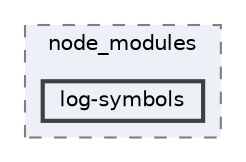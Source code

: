 digraph "C:/Users/arisc/OneDrive/Documents/GitHub/FINAL/EcoEats-Project/node_modules/log-symbols"
{
 // LATEX_PDF_SIZE
  bgcolor="transparent";
  edge [fontname=Helvetica,fontsize=10,labelfontname=Helvetica,labelfontsize=10];
  node [fontname=Helvetica,fontsize=10,shape=box,height=0.2,width=0.4];
  compound=true
  subgraph clusterdir_5091f2b68170d33f954320199e2fed0a {
    graph [ bgcolor="#edf0f7", pencolor="grey50", label="node_modules", fontname=Helvetica,fontsize=10 style="filled,dashed", URL="dir_5091f2b68170d33f954320199e2fed0a.html",tooltip=""]
  dir_56e7419c8301f95342841e50f4c30959 [label="log-symbols", fillcolor="#edf0f7", color="grey25", style="filled,bold", URL="dir_56e7419c8301f95342841e50f4c30959.html",tooltip=""];
  }
}
